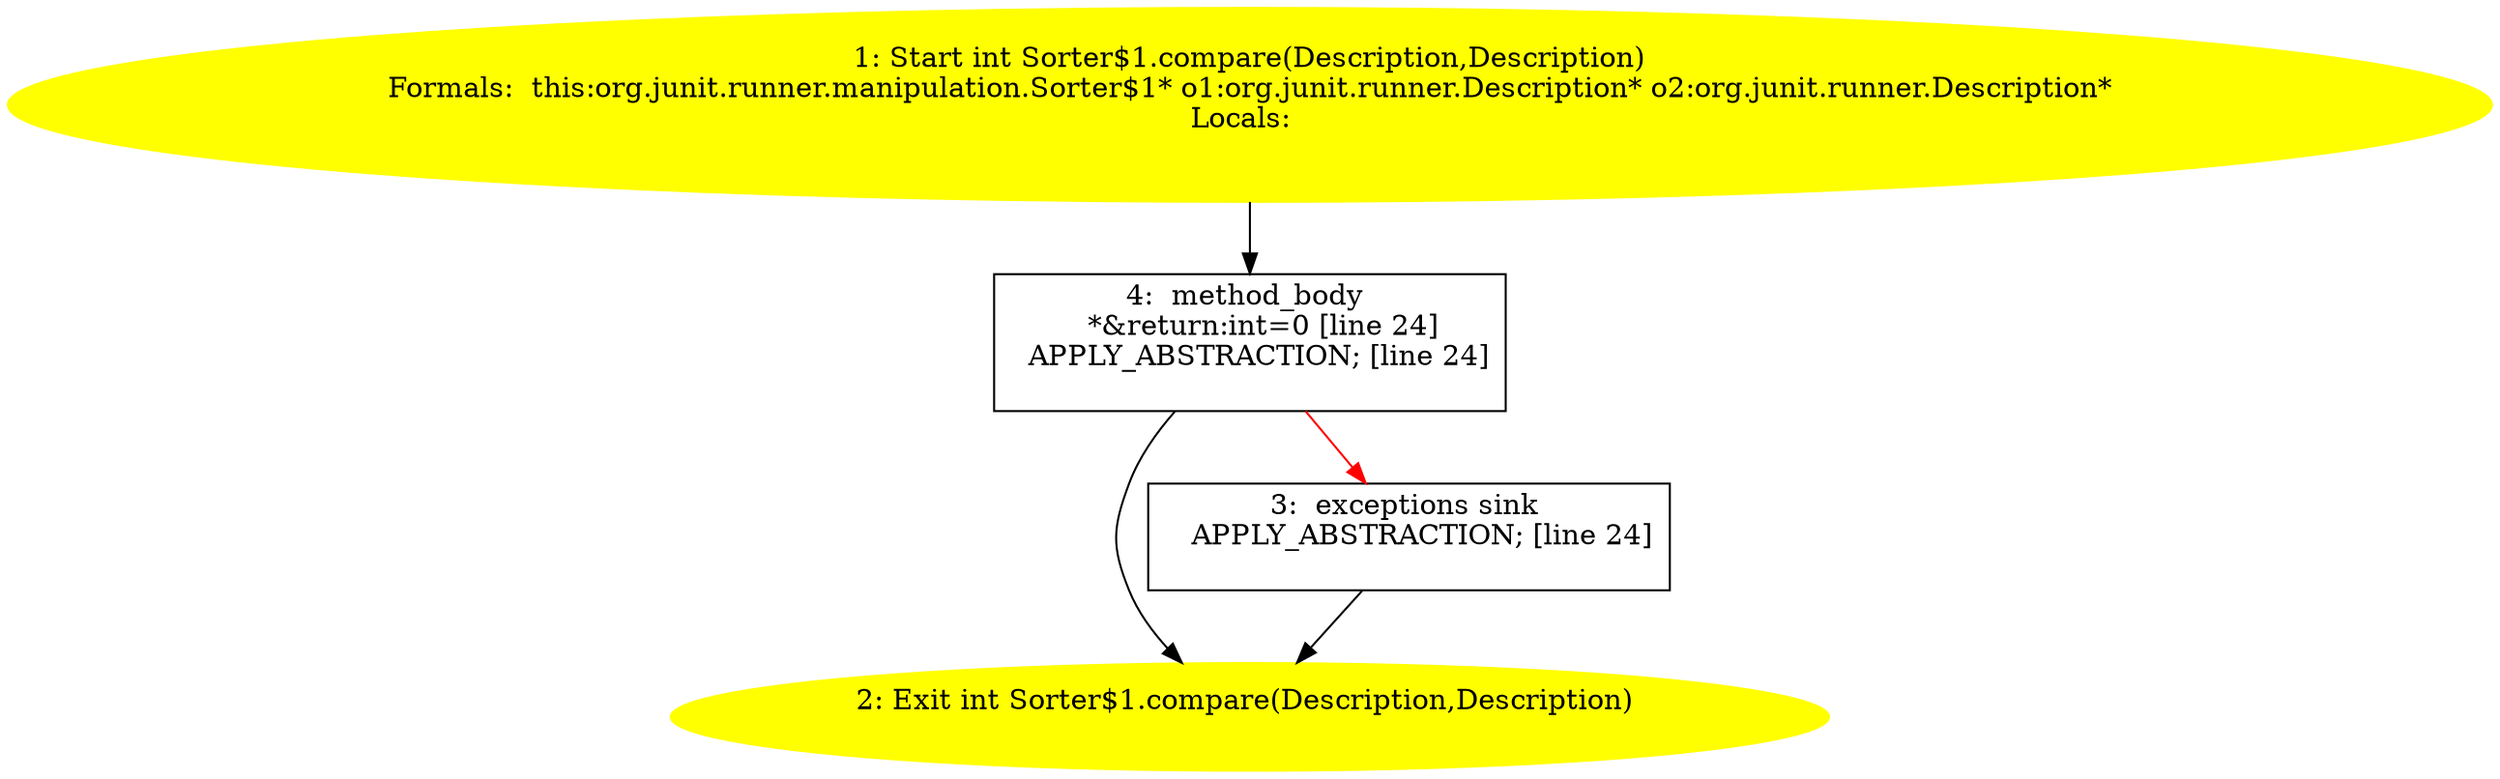 /* @generated */
digraph cfg {
"org.junit.runner.manipulation.Sorter$1.compare(org.junit.runner.Description,org.junit.runner.Descrip.fa7737e343b7b236b34f8989ec011173_1" [label="1: Start int Sorter$1.compare(Description,Description)\nFormals:  this:org.junit.runner.manipulation.Sorter$1* o1:org.junit.runner.Description* o2:org.junit.runner.Description*\nLocals:  \n  " color=yellow style=filled]
	

	 "org.junit.runner.manipulation.Sorter$1.compare(org.junit.runner.Description,org.junit.runner.Descrip.fa7737e343b7b236b34f8989ec011173_1" -> "org.junit.runner.manipulation.Sorter$1.compare(org.junit.runner.Description,org.junit.runner.Descrip.fa7737e343b7b236b34f8989ec011173_4" ;
"org.junit.runner.manipulation.Sorter$1.compare(org.junit.runner.Description,org.junit.runner.Descrip.fa7737e343b7b236b34f8989ec011173_2" [label="2: Exit int Sorter$1.compare(Description,Description) \n  " color=yellow style=filled]
	

"org.junit.runner.manipulation.Sorter$1.compare(org.junit.runner.Description,org.junit.runner.Descrip.fa7737e343b7b236b34f8989ec011173_3" [label="3:  exceptions sink \n   APPLY_ABSTRACTION; [line 24]\n " shape="box"]
	

	 "org.junit.runner.manipulation.Sorter$1.compare(org.junit.runner.Description,org.junit.runner.Descrip.fa7737e343b7b236b34f8989ec011173_3" -> "org.junit.runner.manipulation.Sorter$1.compare(org.junit.runner.Description,org.junit.runner.Descrip.fa7737e343b7b236b34f8989ec011173_2" ;
"org.junit.runner.manipulation.Sorter$1.compare(org.junit.runner.Description,org.junit.runner.Descrip.fa7737e343b7b236b34f8989ec011173_4" [label="4:  method_body \n   *&return:int=0 [line 24]\n  APPLY_ABSTRACTION; [line 24]\n " shape="box"]
	

	 "org.junit.runner.manipulation.Sorter$1.compare(org.junit.runner.Description,org.junit.runner.Descrip.fa7737e343b7b236b34f8989ec011173_4" -> "org.junit.runner.manipulation.Sorter$1.compare(org.junit.runner.Description,org.junit.runner.Descrip.fa7737e343b7b236b34f8989ec011173_2" ;
	 "org.junit.runner.manipulation.Sorter$1.compare(org.junit.runner.Description,org.junit.runner.Descrip.fa7737e343b7b236b34f8989ec011173_4" -> "org.junit.runner.manipulation.Sorter$1.compare(org.junit.runner.Description,org.junit.runner.Descrip.fa7737e343b7b236b34f8989ec011173_3" [color="red" ];
}

